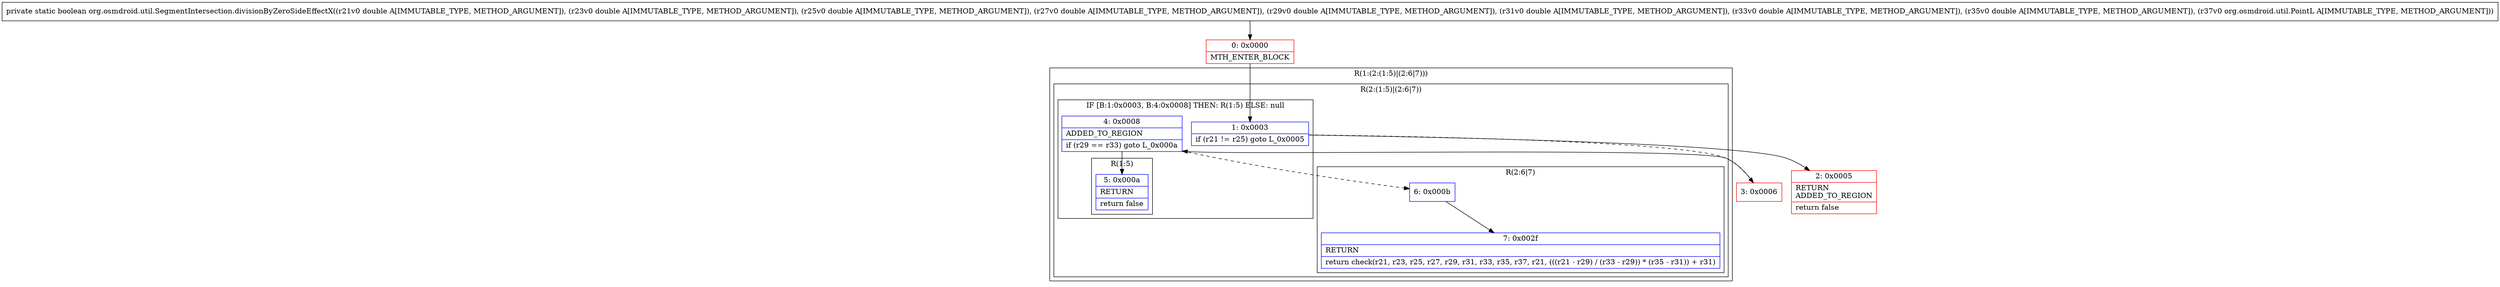 digraph "CFG fororg.osmdroid.util.SegmentIntersection.divisionByZeroSideEffectX(DDDDDDDDLorg\/osmdroid\/util\/PointL;)Z" {
subgraph cluster_Region_2085429609 {
label = "R(1:(2:(1:5)|(2:6|7)))";
node [shape=record,color=blue];
subgraph cluster_Region_810761065 {
label = "R(2:(1:5)|(2:6|7))";
node [shape=record,color=blue];
subgraph cluster_IfRegion_1821618100 {
label = "IF [B:1:0x0003, B:4:0x0008] THEN: R(1:5) ELSE: null";
node [shape=record,color=blue];
Node_1 [shape=record,label="{1\:\ 0x0003|if (r21 != r25) goto L_0x0005\l}"];
Node_4 [shape=record,label="{4\:\ 0x0008|ADDED_TO_REGION\l|if (r29 == r33) goto L_0x000a\l}"];
subgraph cluster_Region_1808103333 {
label = "R(1:5)";
node [shape=record,color=blue];
Node_5 [shape=record,label="{5\:\ 0x000a|RETURN\l|return false\l}"];
}
}
subgraph cluster_Region_2115392989 {
label = "R(2:6|7)";
node [shape=record,color=blue];
Node_6 [shape=record,label="{6\:\ 0x000b}"];
Node_7 [shape=record,label="{7\:\ 0x002f|RETURN\l|return check(r21, r23, r25, r27, r29, r31, r33, r35, r37, r21, (((r21 \- r29) \/ (r33 \- r29)) * (r35 \- r31)) + r31)\l}"];
}
}
}
Node_0 [shape=record,color=red,label="{0\:\ 0x0000|MTH_ENTER_BLOCK\l}"];
Node_2 [shape=record,color=red,label="{2\:\ 0x0005|RETURN\lADDED_TO_REGION\l|return false\l}"];
Node_3 [shape=record,color=red,label="{3\:\ 0x0006}"];
MethodNode[shape=record,label="{private static boolean org.osmdroid.util.SegmentIntersection.divisionByZeroSideEffectX((r21v0 double A[IMMUTABLE_TYPE, METHOD_ARGUMENT]), (r23v0 double A[IMMUTABLE_TYPE, METHOD_ARGUMENT]), (r25v0 double A[IMMUTABLE_TYPE, METHOD_ARGUMENT]), (r27v0 double A[IMMUTABLE_TYPE, METHOD_ARGUMENT]), (r29v0 double A[IMMUTABLE_TYPE, METHOD_ARGUMENT]), (r31v0 double A[IMMUTABLE_TYPE, METHOD_ARGUMENT]), (r33v0 double A[IMMUTABLE_TYPE, METHOD_ARGUMENT]), (r35v0 double A[IMMUTABLE_TYPE, METHOD_ARGUMENT]), (r37v0 org.osmdroid.util.PointL A[IMMUTABLE_TYPE, METHOD_ARGUMENT])) }"];
MethodNode -> Node_0;
Node_1 -> Node_2;
Node_1 -> Node_3[style=dashed];
Node_4 -> Node_5;
Node_4 -> Node_6[style=dashed];
Node_6 -> Node_7;
Node_0 -> Node_1;
Node_3 -> Node_4;
}

